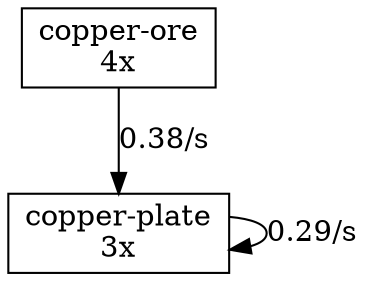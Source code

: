 // copper-plate
digraph {
	"copper-plate" [label="copper-plate
10.5s" shape=hexagon]
	// copper-ore
	{
		"copper-ore" [label="copper-ore
4x" shape=box]
	}
	"copper-ore" -> "copper-plate" [label="0.38/s"]
	// copper-plate
	{
		"copper-plate" [label="copper-plate
3x" shape=box]
	}
	"copper-plate" -> "copper-plate" [label="0.29/s"]
}
